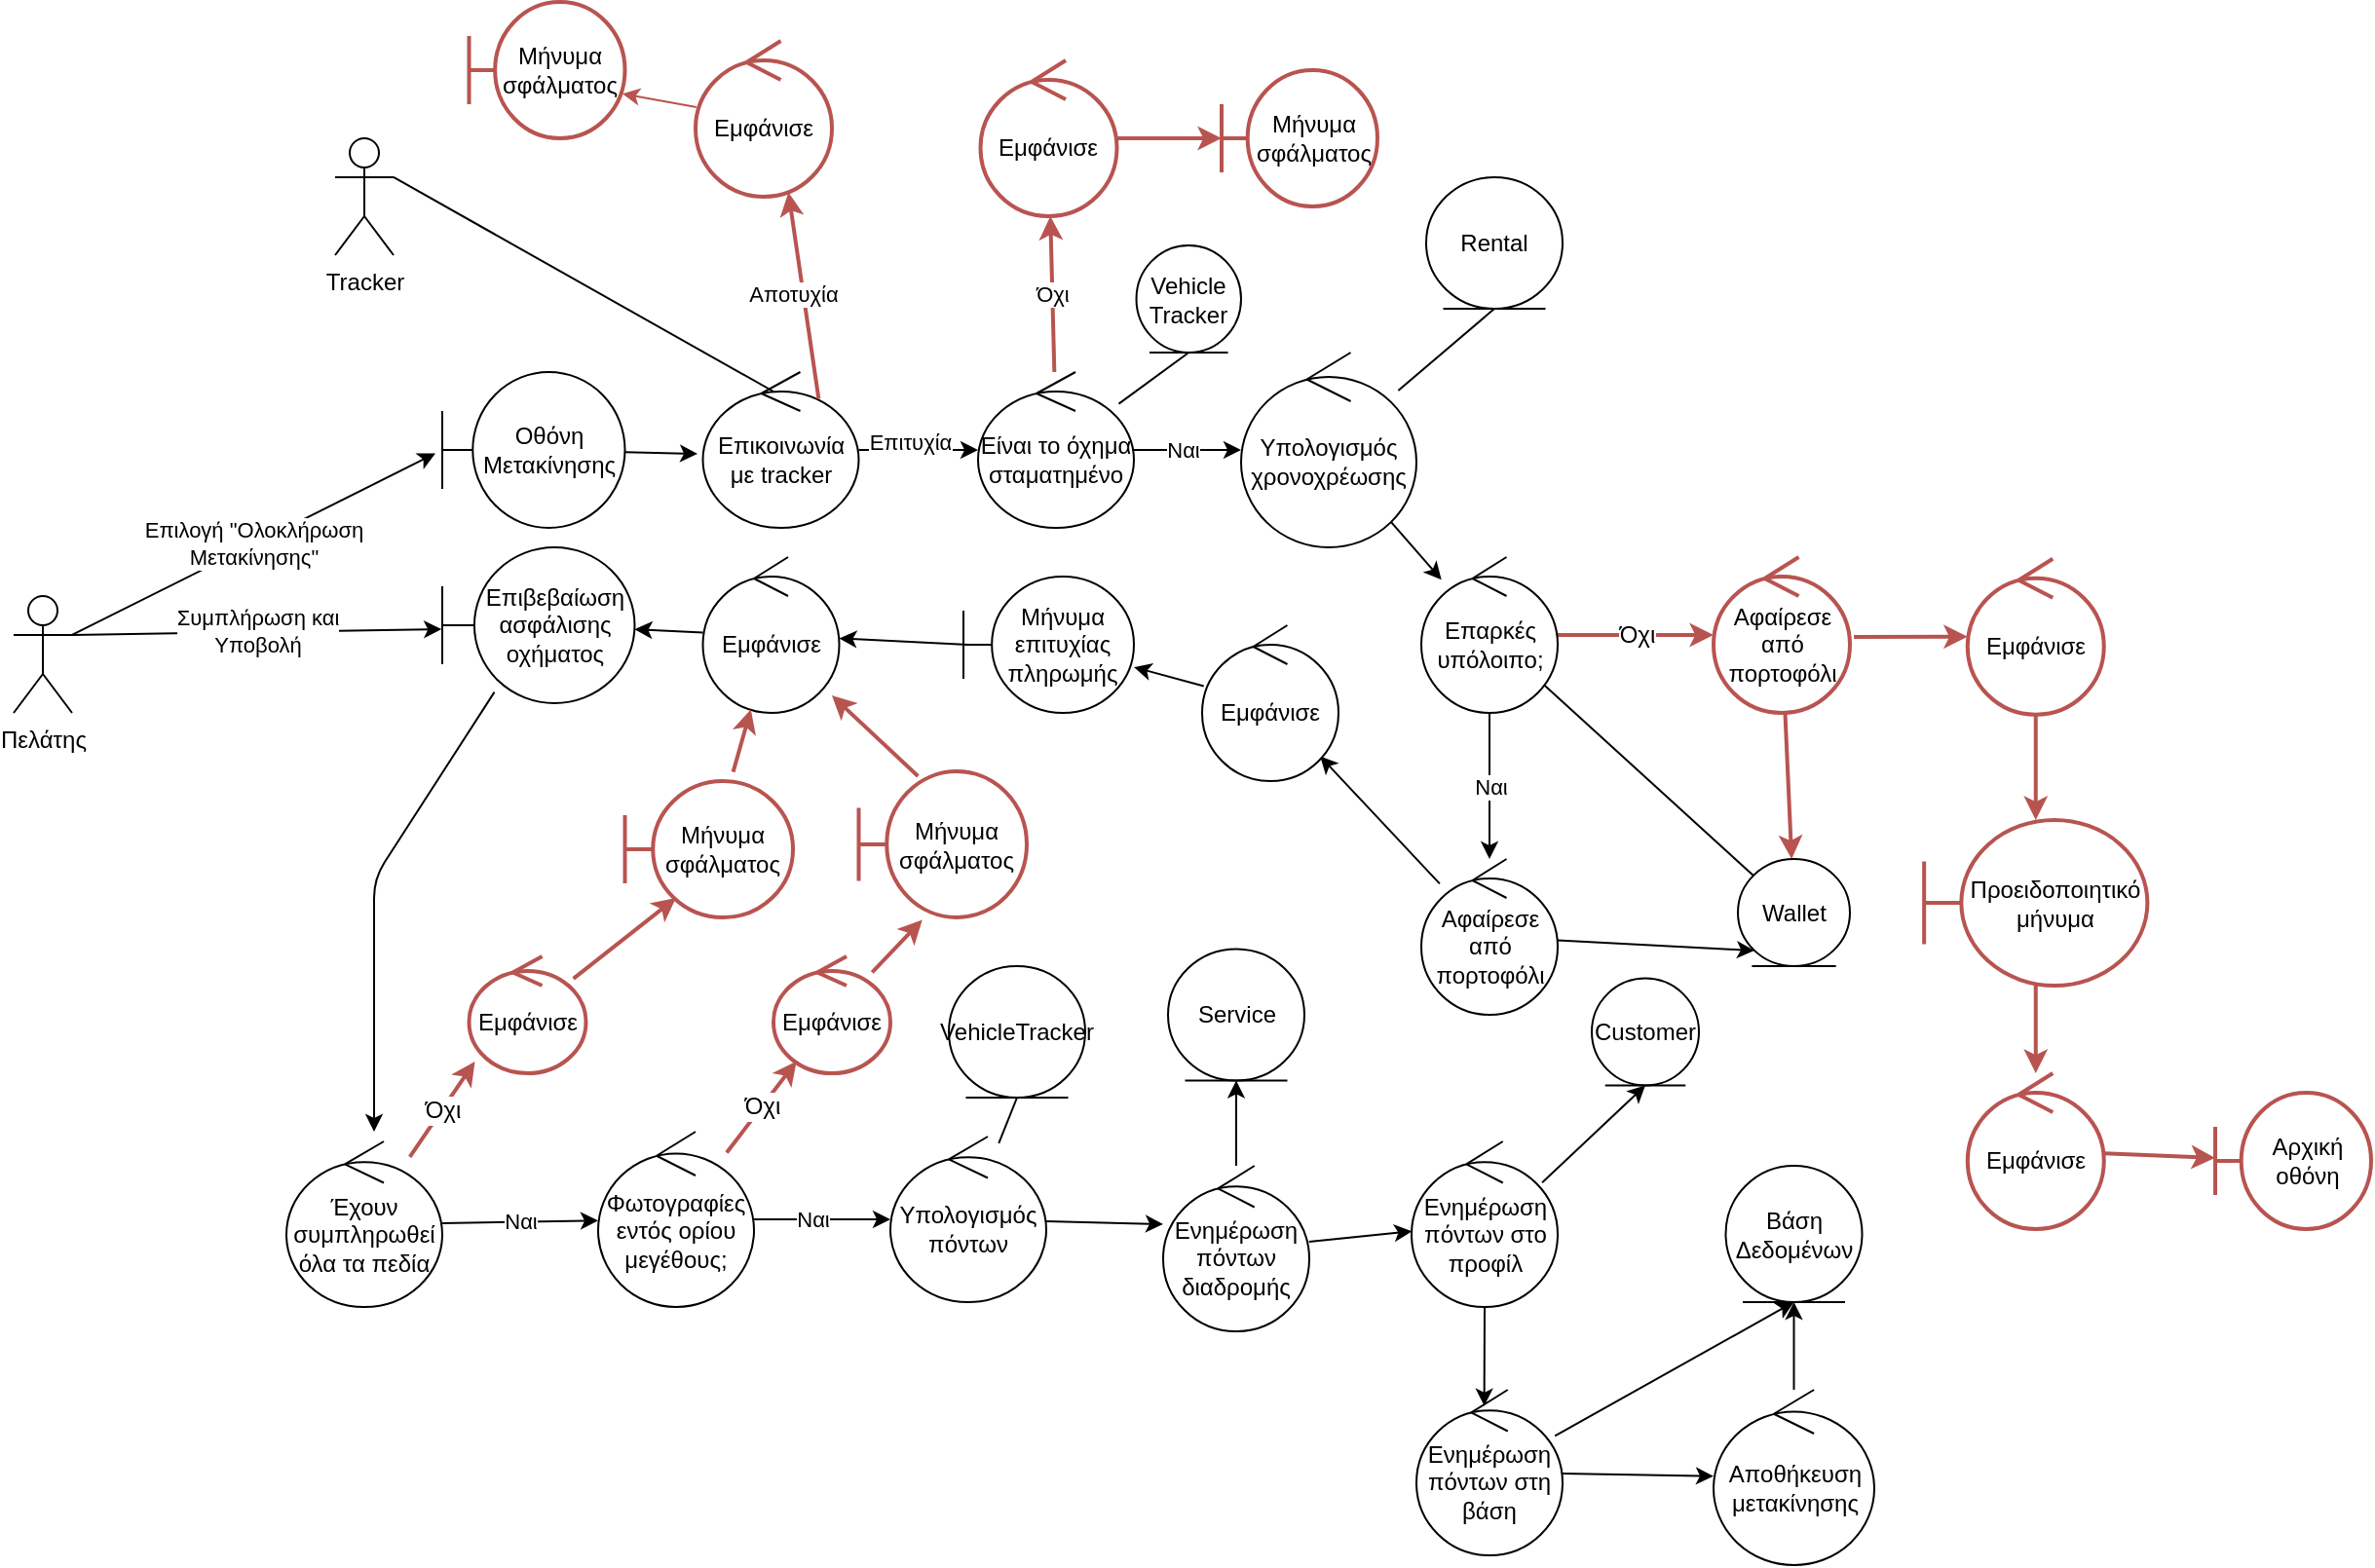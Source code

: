 <mxfile>
    <diagram id="zwPRGnRJBlrswf_2xyk5" name="Page-1">
        <mxGraphModel dx="1852" dy="367" grid="1" gridSize="10" guides="1" tooltips="1" connect="1" arrows="1" fold="1" page="1" pageScale="1" pageWidth="850" pageHeight="1100" math="0" shadow="0">
            <root>
                <mxCell id="0"/>
                <mxCell id="1" parent="0"/>
                <mxCell id="5" value="Επιλογή &quot;Ολοκλήρωση&lt;br&gt;Μετακίνησης&quot;" style="edgeStyle=none;html=1;entryX=-0.037;entryY=0.522;entryDx=0;entryDy=0;entryPerimeter=0;exitX=1;exitY=0.333;exitDx=0;exitDy=0;exitPerimeter=0;" parent="1" source="2" target="3" edge="1">
                    <mxGeometry relative="1" as="geometry"/>
                </mxCell>
                <mxCell id="55" value="Συμπλήρωση και&lt;br&gt;Υποβολή" style="edgeStyle=none;html=1;exitX=1;exitY=0.333;exitDx=0;exitDy=0;exitPerimeter=0;entryX=-0.004;entryY=0.525;entryDx=0;entryDy=0;entryPerimeter=0;endArrow=classic;endFill=1;" parent="1" source="2" target="51" edge="1">
                    <mxGeometry relative="1" as="geometry"/>
                </mxCell>
                <mxCell id="2" value="Πελάτης" style="shape=umlActor;verticalLabelPosition=bottom;verticalAlign=top;html=1;" parent="1" vertex="1">
                    <mxGeometry x="-110" y="315" width="30" height="60" as="geometry"/>
                </mxCell>
                <mxCell id="10" style="edgeStyle=none;html=1;entryX=-0.034;entryY=0.525;entryDx=0;entryDy=0;entryPerimeter=0;endArrow=classic;endFill=1;" parent="1" source="3" target="6" edge="1">
                    <mxGeometry relative="1" as="geometry"/>
                </mxCell>
                <mxCell id="3" value="Οθόνη Μετακίνησης" style="shape=umlBoundary;whiteSpace=wrap;html=1;" parent="1" vertex="1">
                    <mxGeometry x="110" y="200" width="93.75" height="80" as="geometry"/>
                </mxCell>
                <mxCell id="12" value="" style="edgeStyle=none;html=1;endArrow=classic;endFill=1;" parent="1" source="6" target="11" edge="1">
                    <mxGeometry relative="1" as="geometry">
                        <Array as="points">
                            <mxPoint x="360" y="240"/>
                        </Array>
                    </mxGeometry>
                </mxCell>
                <mxCell id="112" value="Επιτυχία" style="edgeLabel;html=1;align=center;verticalAlign=middle;resizable=0;points=[];" parent="12" vertex="1" connectable="0">
                    <mxGeometry x="-0.168" y="4" relative="1" as="geometry">
                        <mxPoint as="offset"/>
                    </mxGeometry>
                </mxCell>
                <mxCell id="6" value="Επικοινωνία με tracker" style="ellipse;shape=umlControl;whiteSpace=wrap;html=1;" parent="1" vertex="1">
                    <mxGeometry x="243.75" y="200" width="80" height="80" as="geometry"/>
                </mxCell>
                <mxCell id="93" style="edgeStyle=none;html=1;entryX=0.453;entryY=0.125;entryDx=0;entryDy=0;entryPerimeter=0;endArrow=none;endFill=0;exitX=1;exitY=0.333;exitDx=0;exitDy=0;exitPerimeter=0;" parent="1" source="7" target="6" edge="1">
                    <mxGeometry relative="1" as="geometry"/>
                </mxCell>
                <mxCell id="7" value="Tracker" style="shape=umlActor;verticalLabelPosition=bottom;verticalAlign=top;html=1;" parent="1" vertex="1">
                    <mxGeometry x="55" y="80" width="30" height="60" as="geometry"/>
                </mxCell>
                <mxCell id="14" value="" style="edgeStyle=none;html=1;endArrow=none;endFill=0;entryX=0.5;entryY=1;entryDx=0;entryDy=0;" parent="1" source="11" target="13" edge="1">
                    <mxGeometry relative="1" as="geometry"/>
                </mxCell>
                <mxCell id="16" value="Όχι" style="edgeStyle=none;html=1;endArrow=classic;endFill=1;fillColor=#f8cecc;strokeColor=#b85450;strokeWidth=2;" parent="1" source="11" target="15" edge="1">
                    <mxGeometry relative="1" as="geometry"/>
                </mxCell>
                <mxCell id="21" value="" style="edgeStyle=none;html=1;endArrow=classic;endFill=1;" parent="1" source="11" target="20" edge="1">
                    <mxGeometry relative="1" as="geometry"/>
                </mxCell>
                <mxCell id="103" value="Ναι" style="edgeLabel;html=1;align=center;verticalAlign=middle;resizable=0;points=[];" parent="21" vertex="1" connectable="0">
                    <mxGeometry x="0.4" y="2" relative="1" as="geometry">
                        <mxPoint x="-14" y="2" as="offset"/>
                    </mxGeometry>
                </mxCell>
                <mxCell id="11" value="Είναι το όχημα σταματημένο" style="ellipse;shape=umlControl;whiteSpace=wrap;html=1;" parent="1" vertex="1">
                    <mxGeometry x="385" y="200" width="80" height="80" as="geometry"/>
                </mxCell>
                <mxCell id="13" value="Vehicle&lt;br&gt;Tracker" style="ellipse;shape=umlEntity;whiteSpace=wrap;html=1;direction=east;" parent="1" vertex="1">
                    <mxGeometry x="466.25" y="135" width="53.75" height="55" as="geometry"/>
                </mxCell>
                <mxCell id="18" value="" style="edgeStyle=none;html=1;endArrow=classic;endFill=1;fontSize=12;fillColor=none;strokeColor=#b85450;strokeWidth=2;" parent="1" source="15" target="17" edge="1">
                    <mxGeometry relative="1" as="geometry"/>
                </mxCell>
                <mxCell id="15" value="Εμφάνισε" style="ellipse;shape=umlControl;whiteSpace=wrap;html=1;fillColor=none;strokeColor=#b85450;strokeWidth=2;" parent="1" vertex="1">
                    <mxGeometry x="386.25" y="40" width="70" height="80" as="geometry"/>
                </mxCell>
                <mxCell id="17" value="Μήνυμα σφάλματος" style="shape=umlBoundary;whiteSpace=wrap;html=1;fillColor=none;strokeColor=#b85450;strokeWidth=2;" parent="1" vertex="1">
                    <mxGeometry x="510" y="45" width="80" height="70" as="geometry"/>
                </mxCell>
                <mxCell id="25" value="" style="edgeStyle=none;html=1;endArrow=classic;endFill=1;" parent="1" source="20" target="24" edge="1">
                    <mxGeometry relative="1" as="geometry"/>
                </mxCell>
                <mxCell id="126" style="edgeStyle=none;html=1;entryX=0.5;entryY=1;entryDx=0;entryDy=0;endArrow=none;endFill=0;" edge="1" parent="1" source="20" target="125">
                    <mxGeometry relative="1" as="geometry"/>
                </mxCell>
                <mxCell id="20" value="Υπολογισμός χρονοχρέωσης" style="ellipse;shape=umlControl;whiteSpace=wrap;html=1;" parent="1" vertex="1">
                    <mxGeometry x="520" y="190" width="90" height="100" as="geometry"/>
                </mxCell>
                <mxCell id="27" value="Ναι" style="edgeStyle=none;html=1;endArrow=classic;endFill=1;" parent="1" source="24" target="26" edge="1">
                    <mxGeometry relative="1" as="geometry"/>
                </mxCell>
                <mxCell id="29" value="Όχι" style="edgeStyle=none;html=1;endArrow=classic;endFill=1;fontSize=12;fillColor=none;strokeColor=#b85450;strokeWidth=2;" parent="1" source="24" target="28" edge="1">
                    <mxGeometry relative="1" as="geometry"/>
                </mxCell>
                <mxCell id="34" value="" style="edgeStyle=none;html=1;endArrow=none;endFill=0;" parent="1" source="24" target="33" edge="1">
                    <mxGeometry relative="1" as="geometry"/>
                </mxCell>
                <mxCell id="24" value="Επαρκές υπόλοιπο;" style="ellipse;shape=umlControl;whiteSpace=wrap;html=1;" parent="1" vertex="1">
                    <mxGeometry x="612.5" y="295" width="70" height="80" as="geometry"/>
                </mxCell>
                <mxCell id="36" style="edgeStyle=none;html=1;entryX=0;entryY=1;entryDx=0;entryDy=0;endArrow=classic;endFill=1;" parent="1" source="26" target="33" edge="1">
                    <mxGeometry relative="1" as="geometry"/>
                </mxCell>
                <mxCell id="46" value="" style="edgeStyle=none;html=1;endArrow=classic;endFill=1;" parent="1" source="26" target="45" edge="1">
                    <mxGeometry relative="1" as="geometry"/>
                </mxCell>
                <mxCell id="26" value="Αφαίρεσε από πορτοφόλι" style="ellipse;shape=umlControl;whiteSpace=wrap;html=1;" parent="1" vertex="1">
                    <mxGeometry x="612.5" y="450" width="70" height="80" as="geometry"/>
                </mxCell>
                <mxCell id="35" style="edgeStyle=none;html=1;endArrow=classic;endFill=1;fontSize=12;fillColor=none;strokeColor=#b85450;strokeWidth=2;" parent="1" source="28" target="33" edge="1">
                    <mxGeometry relative="1" as="geometry"/>
                </mxCell>
                <mxCell id="38" value="" style="edgeStyle=none;html=1;endArrow=classic;endFill=1;fontSize=12;fillColor=none;strokeColor=#b85450;strokeWidth=2;exitX=1.029;exitY=0.513;exitDx=0;exitDy=0;exitPerimeter=0;" parent="1" source="28" target="37" edge="1">
                    <mxGeometry relative="1" as="geometry">
                        <mxPoint x="840.005" y="375.002" as="sourcePoint"/>
                    </mxGeometry>
                </mxCell>
                <mxCell id="28" value="Αφαίρεσε από πορτοφόλι" style="ellipse;shape=umlControl;whiteSpace=wrap;html=1;fillColor=none;strokeColor=#b85450;strokeWidth=2;" parent="1" vertex="1">
                    <mxGeometry x="762.5" y="295" width="70" height="80" as="geometry"/>
                </mxCell>
                <mxCell id="33" value="Wallet" style="ellipse;shape=umlEntity;whiteSpace=wrap;html=1;direction=east;" parent="1" vertex="1">
                    <mxGeometry x="775" y="450" width="57.5" height="55" as="geometry"/>
                </mxCell>
                <mxCell id="40" value="" style="edgeStyle=none;html=1;endArrow=classic;endFill=1;fontSize=12;fillColor=none;strokeColor=#b85450;strokeWidth=2;" parent="1" source="37" target="39" edge="1">
                    <mxGeometry relative="1" as="geometry"/>
                </mxCell>
                <mxCell id="37" value="Εμφάνισε" style="ellipse;shape=umlControl;whiteSpace=wrap;html=1;fillColor=none;strokeColor=#b85450;strokeWidth=2;" parent="1" vertex="1">
                    <mxGeometry x="892.88" y="295.88" width="70" height="80" as="geometry"/>
                </mxCell>
                <mxCell id="42" value="" style="edgeStyle=none;html=1;endArrow=classic;endFill=1;fontSize=12;fillColor=none;strokeColor=#b85450;strokeWidth=2;" parent="1" source="39" target="41" edge="1">
                    <mxGeometry relative="1" as="geometry"/>
                </mxCell>
                <mxCell id="39" value="Προειδοποιητικό μήνυμα" style="shape=umlBoundary;whiteSpace=wrap;html=1;fillColor=none;strokeColor=#b85450;strokeWidth=2;" parent="1" vertex="1">
                    <mxGeometry x="870.57" y="430" width="114.62" height="85" as="geometry"/>
                </mxCell>
                <mxCell id="44" value="" style="edgeStyle=none;html=1;endArrow=classic;endFill=1;fontSize=12;fillColor=none;strokeColor=#b85450;strokeWidth=2;" parent="1" source="41" target="43" edge="1">
                    <mxGeometry relative="1" as="geometry"/>
                </mxCell>
                <mxCell id="41" value="Εμφάνισε" style="ellipse;shape=umlControl;whiteSpace=wrap;html=1;fillColor=none;strokeColor=#b85450;strokeWidth=2;" parent="1" vertex="1">
                    <mxGeometry x="892.88" y="560" width="70" height="80" as="geometry"/>
                </mxCell>
                <mxCell id="43" value="Αρχική οθόνη" style="shape=umlBoundary;whiteSpace=wrap;html=1;fillColor=none;strokeColor=#b85450;strokeWidth=2;" parent="1" vertex="1">
                    <mxGeometry x="1020" y="570" width="80" height="70" as="geometry"/>
                </mxCell>
                <mxCell id="91" value="" style="edgeStyle=none;html=1;strokeWidth=1;endArrow=classic;endFill=1;" parent="1" source="45" target="47" edge="1">
                    <mxGeometry relative="1" as="geometry">
                        <Array as="points"/>
                    </mxGeometry>
                </mxCell>
                <mxCell id="45" value="Εμφάνισε" style="ellipse;shape=umlControl;whiteSpace=wrap;html=1;" parent="1" vertex="1">
                    <mxGeometry x="500" y="330" width="70" height="80" as="geometry"/>
                </mxCell>
                <mxCell id="50" value="" style="edgeStyle=none;html=1;endArrow=classic;endFill=1;exitX=0.029;exitY=0.5;exitDx=0;exitDy=0;exitPerimeter=0;" parent="1" source="47" target="49" edge="1">
                    <mxGeometry relative="1" as="geometry"/>
                </mxCell>
                <mxCell id="47" value="Μήνυμα επιτυχίας πληρωμής" style="shape=umlBoundary;whiteSpace=wrap;html=1;" parent="1" vertex="1">
                    <mxGeometry x="377.5" y="305" width="87.5" height="70" as="geometry"/>
                </mxCell>
                <mxCell id="52" value="" style="edgeStyle=none;html=1;endArrow=classic;endFill=1;" parent="1" source="49" target="51" edge="1">
                    <mxGeometry relative="1" as="geometry"/>
                </mxCell>
                <mxCell id="49" value="Εμφάνισε" style="ellipse;shape=umlControl;whiteSpace=wrap;html=1;" parent="1" vertex="1">
                    <mxGeometry x="243.75" y="295" width="70" height="80" as="geometry"/>
                </mxCell>
                <mxCell id="57" value="" style="edgeStyle=none;html=1;endArrow=classic;endFill=1;exitX=0.271;exitY=0.929;exitDx=0;exitDy=0;exitPerimeter=0;" parent="1" source="51" edge="1">
                    <mxGeometry relative="1" as="geometry">
                        <mxPoint x="75" y="590" as="targetPoint"/>
                        <Array as="points">
                            <mxPoint x="75" y="460"/>
                        </Array>
                    </mxGeometry>
                </mxCell>
                <mxCell id="51" value="Επιβεβαίωση&lt;br&gt;ασφάλισης&lt;br&gt;οχήματος" style="shape=umlBoundary;whiteSpace=wrap;html=1;" parent="1" vertex="1">
                    <mxGeometry x="110" y="290" width="98.75" height="80" as="geometry"/>
                </mxCell>
                <mxCell id="62" value="Όχι" style="edgeStyle=none;html=1;endArrow=classic;endFill=1;entryX=0.05;entryY=0.9;entryDx=0;entryDy=0;entryPerimeter=0;fontSize=12;fillColor=none;strokeColor=#b85450;strokeWidth=2;" parent="1" source="56" target="59" edge="1">
                    <mxGeometry relative="1" as="geometry"/>
                </mxCell>
                <mxCell id="65" value="Ναι" style="edgeStyle=none;html=1;endArrow=classic;endFill=1;" parent="1" source="56" target="58" edge="1">
                    <mxGeometry relative="1" as="geometry"/>
                </mxCell>
                <mxCell id="56" value="Έχουν συμπληρωθεί όλα τα πεδία" style="ellipse;shape=umlControl;whiteSpace=wrap;html=1;" parent="1" vertex="1">
                    <mxGeometry x="30" y="595" width="80" height="85" as="geometry"/>
                </mxCell>
                <mxCell id="67" value="Όχι" style="edgeStyle=none;html=1;endArrow=classic;endFill=1;fontSize=12;fillColor=none;strokeColor=#b85450;strokeWidth=2;" parent="1" source="58" target="66" edge="1">
                    <mxGeometry relative="1" as="geometry"/>
                </mxCell>
                <mxCell id="74" value="" style="edgeStyle=none;html=1;endArrow=classic;endFill=1;" parent="1" source="58" target="73" edge="1">
                    <mxGeometry relative="1" as="geometry"/>
                </mxCell>
                <mxCell id="98" value="Ναι" style="edgeLabel;html=1;align=center;verticalAlign=middle;resizable=0;points=[];" parent="74" vertex="1" connectable="0">
                    <mxGeometry x="-0.457" y="-2" relative="1" as="geometry">
                        <mxPoint x="11" y="-2" as="offset"/>
                    </mxGeometry>
                </mxCell>
                <mxCell id="58" value="Φωτογραφίες εντός ορίου μεγέθους;" style="ellipse;shape=umlControl;whiteSpace=wrap;html=1;" parent="1" vertex="1">
                    <mxGeometry x="190" y="590" width="80" height="90" as="geometry"/>
                </mxCell>
                <mxCell id="64" value="" style="edgeStyle=none;html=1;endArrow=classic;endFill=1;fontSize=12;fillColor=none;strokeColor=#b85450;strokeWidth=2;" parent="1" source="59" edge="1">
                    <mxGeometry relative="1" as="geometry">
                        <mxPoint x="230" y="470" as="targetPoint"/>
                    </mxGeometry>
                </mxCell>
                <mxCell id="59" value="Εμφάνισε" style="ellipse;shape=umlControl;whiteSpace=wrap;html=1;fillColor=none;strokeColor=#b85450;strokeWidth=2;" parent="1" vertex="1">
                    <mxGeometry x="123.75" y="500" width="60" height="60" as="geometry"/>
                </mxCell>
                <mxCell id="63" style="edgeStyle=none;html=1;endArrow=classic;endFill=1;fontSize=12;fillColor=none;strokeColor=#b85450;strokeWidth=2;exitX=0.644;exitY=-0.067;exitDx=0;exitDy=0;exitPerimeter=0;" parent="1" source="61" target="49" edge="1">
                    <mxGeometry relative="1" as="geometry"/>
                </mxCell>
                <mxCell id="61" value="Μήνυμα σφάλματος" style="shape=umlBoundary;whiteSpace=wrap;html=1;fillColor=none;strokeColor=#b85450;strokeWidth=2;" parent="1" vertex="1">
                    <mxGeometry x="203.75" y="410" width="86.25" height="70" as="geometry"/>
                </mxCell>
                <mxCell id="69" style="edgeStyle=none;html=1;entryX=0.378;entryY=1.017;entryDx=0;entryDy=0;entryPerimeter=0;endArrow=classic;endFill=1;fontSize=12;fillColor=none;strokeColor=#b85450;strokeWidth=2;" parent="1" source="66" target="68" edge="1">
                    <mxGeometry relative="1" as="geometry"/>
                </mxCell>
                <mxCell id="66" value="Εμφάνισε" style="ellipse;shape=umlControl;whiteSpace=wrap;html=1;fillColor=none;strokeColor=#b85450;strokeWidth=2;" parent="1" vertex="1">
                    <mxGeometry x="280" y="500" width="60" height="60" as="geometry"/>
                </mxCell>
                <mxCell id="71" style="edgeStyle=none;html=1;entryX=0.946;entryY=0.888;entryDx=0;entryDy=0;entryPerimeter=0;endArrow=classic;endFill=1;fontSize=12;fillColor=none;strokeColor=#b85450;strokeWidth=2;exitX=0.353;exitY=0.033;exitDx=0;exitDy=0;exitPerimeter=0;" parent="1" source="68" target="49" edge="1">
                    <mxGeometry relative="1" as="geometry"/>
                </mxCell>
                <mxCell id="68" value="Μήνυμα σφάλματος" style="shape=umlBoundary;whiteSpace=wrap;html=1;fillColor=none;strokeColor=#b85450;strokeWidth=2;" parent="1" vertex="1">
                    <mxGeometry x="323.75" y="405" width="86.25" height="75" as="geometry"/>
                </mxCell>
                <mxCell id="78" value="" style="edgeStyle=none;html=1;endArrow=none;endFill=0;entryX=0.5;entryY=1;entryDx=0;entryDy=0;" parent="1" source="73" target="77" edge="1">
                    <mxGeometry relative="1" as="geometry"/>
                </mxCell>
                <mxCell id="114" style="edgeStyle=none;html=1;entryX=0;entryY=0.353;entryDx=0;entryDy=0;entryPerimeter=0;" parent="1" source="73" target="113" edge="1">
                    <mxGeometry relative="1" as="geometry"/>
                </mxCell>
                <mxCell id="73" value="Υπολογισμός πόντων" style="ellipse;shape=umlControl;whiteSpace=wrap;html=1;" parent="1" vertex="1">
                    <mxGeometry x="340" y="592.5" width="80" height="85" as="geometry"/>
                </mxCell>
                <mxCell id="83" value="" style="edgeStyle=none;html=1;endArrow=classic;endFill=1;entryX=0.464;entryY=0.098;entryDx=0;entryDy=0;entryPerimeter=0;" parent="1" source="75" target="120" edge="1">
                    <mxGeometry relative="1" as="geometry"/>
                </mxCell>
                <mxCell id="107" style="edgeStyle=none;html=1;entryX=0.5;entryY=1;entryDx=0;entryDy=0;exitX=0.894;exitY=0.249;exitDx=0;exitDy=0;exitPerimeter=0;" parent="1" source="75" target="106" edge="1">
                    <mxGeometry relative="1" as="geometry"/>
                </mxCell>
                <mxCell id="75" value="Ενημέρωση πόντων στο προφίλ" style="ellipse;shape=umlControl;whiteSpace=wrap;html=1;" parent="1" vertex="1">
                    <mxGeometry x="607.5" y="595" width="75" height="85" as="geometry"/>
                </mxCell>
                <mxCell id="77" value="VehicleTracker" style="ellipse;shape=umlEntity;whiteSpace=wrap;html=1;direction=east;" parent="1" vertex="1">
                    <mxGeometry x="370" y="505" width="70" height="67.5" as="geometry"/>
                </mxCell>
                <mxCell id="102" style="edgeStyle=none;html=1;entryX=0.5;entryY=1;entryDx=0;entryDy=0;strokeWidth=1;" parent="1" source="99" target="101" edge="1">
                    <mxGeometry relative="1" as="geometry"/>
                </mxCell>
                <mxCell id="99" value="Αποθήκευση μετακίνησης" style="ellipse;shape=umlControl;whiteSpace=wrap;html=1;" parent="1" vertex="1">
                    <mxGeometry x="762.5" y="722.5" width="82.5" height="90" as="geometry"/>
                </mxCell>
                <mxCell id="101" value="Βάση Δεδομένων" style="ellipse;shape=umlEntity;whiteSpace=wrap;html=1;" parent="1" vertex="1">
                    <mxGeometry x="768.75" y="607.5" width="70" height="70" as="geometry"/>
                </mxCell>
                <mxCell id="106" value="Customer" style="ellipse;shape=umlEntity;whiteSpace=wrap;html=1;direction=east;" parent="1" vertex="1">
                    <mxGeometry x="700" y="511.25" width="55" height="55" as="geometry"/>
                </mxCell>
                <mxCell id="111" style="edgeStyle=none;html=1;entryX=0.983;entryY=0.673;entryDx=0;entryDy=0;entryPerimeter=0;strokeColor=#B85450;" parent="1" source="108" target="110" edge="1">
                    <mxGeometry relative="1" as="geometry"/>
                </mxCell>
                <mxCell id="108" value="Εμφάνισε" style="ellipse;shape=umlControl;whiteSpace=wrap;html=1;fillColor=none;strokeColor=#b85450;strokeWidth=2;" parent="1" vertex="1">
                    <mxGeometry x="240" y="30" width="70" height="80" as="geometry"/>
                </mxCell>
                <mxCell id="109" value="Αποτυχία" style="edgeStyle=none;html=1;endArrow=classic;endFill=1;fillColor=#f8cecc;strokeColor=#b85450;strokeWidth=2;exitX=0.743;exitY=0.172;exitDx=0;exitDy=0;exitPerimeter=0;entryX=0.681;entryY=0.972;entryDx=0;entryDy=0;entryPerimeter=0;" parent="1" source="6" target="108" edge="1">
                    <mxGeometry x="0.029" y="5" relative="1" as="geometry">
                        <mxPoint x="306.063" y="200.294" as="sourcePoint"/>
                        <mxPoint x="299.995" y="134.997" as="targetPoint"/>
                        <mxPoint as="offset"/>
                    </mxGeometry>
                </mxCell>
                <mxCell id="110" value="Μήνυμα σφάλματος" style="shape=umlBoundary;whiteSpace=wrap;html=1;fillColor=none;strokeColor=#b85450;strokeWidth=2;" parent="1" vertex="1">
                    <mxGeometry x="123.75" y="10" width="80" height="70" as="geometry"/>
                </mxCell>
                <mxCell id="115" style="edgeStyle=none;html=1;" parent="1" source="113" target="75" edge="1">
                    <mxGeometry relative="1" as="geometry"/>
                </mxCell>
                <mxCell id="117" value="" style="edgeStyle=none;html=1;" parent="1" source="113" target="116" edge="1">
                    <mxGeometry relative="1" as="geometry"/>
                </mxCell>
                <mxCell id="113" value="Ενημέρωση πόντων διαδρομής" style="ellipse;shape=umlControl;whiteSpace=wrap;html=1;" parent="1" vertex="1">
                    <mxGeometry x="480" y="607.5" width="75" height="85" as="geometry"/>
                </mxCell>
                <mxCell id="116" value="Service" style="ellipse;shape=umlEntity;whiteSpace=wrap;html=1;direction=east;" parent="1" vertex="1">
                    <mxGeometry x="482.5" y="496.25" width="70" height="67.5" as="geometry"/>
                </mxCell>
                <mxCell id="121" value="" style="edgeStyle=none;html=1;" parent="1" source="120" target="99" edge="1">
                    <mxGeometry relative="1" as="geometry"/>
                </mxCell>
                <mxCell id="123" style="edgeStyle=none;html=1;entryX=0.5;entryY=1;entryDx=0;entryDy=0;" parent="1" source="120" target="101" edge="1">
                    <mxGeometry relative="1" as="geometry"/>
                </mxCell>
                <mxCell id="120" value="Ενημέρωση πόντων στη βάση" style="ellipse;shape=umlControl;whiteSpace=wrap;html=1;" parent="1" vertex="1">
                    <mxGeometry x="610" y="722.5" width="75" height="85" as="geometry"/>
                </mxCell>
                <mxCell id="125" value="Rental" style="ellipse;shape=umlEntity;whiteSpace=wrap;html=1;direction=east;" vertex="1" parent="1">
                    <mxGeometry x="615" y="100" width="70" height="67.5" as="geometry"/>
                </mxCell>
            </root>
        </mxGraphModel>
    </diagram>
</mxfile>
